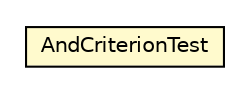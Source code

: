 #!/usr/local/bin/dot
#
# Class diagram 
# Generated by UMLGraph version R5_6_6-8-g8d7759 (http://www.umlgraph.org/)
#

digraph G {
	edge [fontname="Helvetica",fontsize=10,labelfontname="Helvetica",labelfontsize=10];
	node [fontname="Helvetica",fontsize=10,shape=plaintext];
	nodesep=0.25;
	ranksep=0.5;
	// org.dayatang.domain.internal.AndCriterionTest
	c13379 [label=<<table title="org.dayatang.domain.internal.AndCriterionTest" border="0" cellborder="1" cellspacing="0" cellpadding="2" port="p" bgcolor="lemonChiffon" href="./AndCriterionTest.html">
		<tr><td><table border="0" cellspacing="0" cellpadding="1">
<tr><td align="center" balign="center"> AndCriterionTest </td></tr>
		</table></td></tr>
		</table>>, URL="./AndCriterionTest.html", fontname="Helvetica", fontcolor="black", fontsize=10.0];
}


